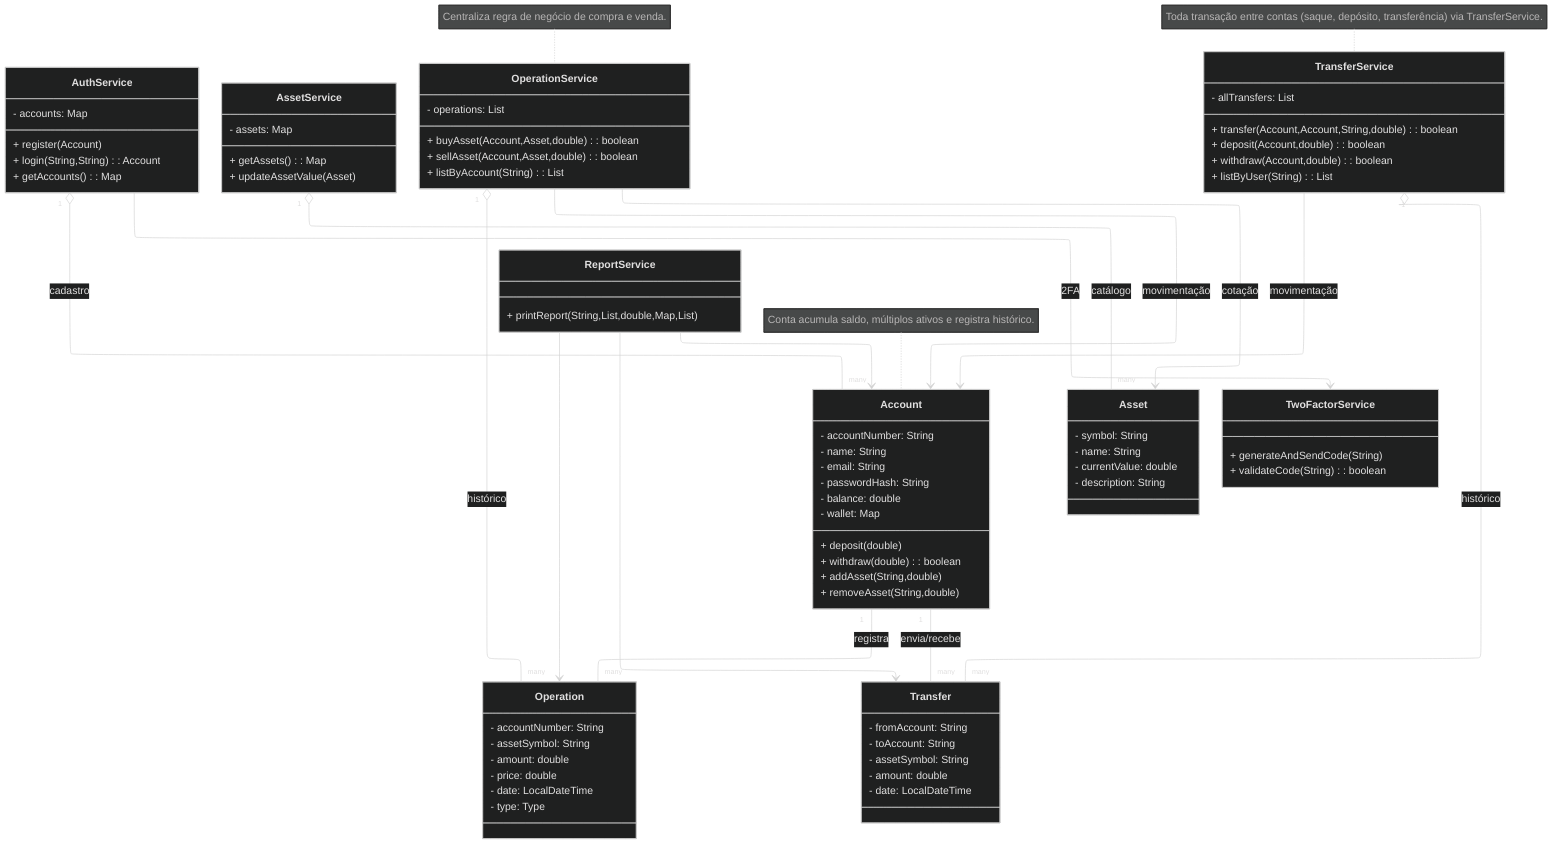 ---
config:
  theme: dark
  layout: elk
---
classDiagram
direction TB
class Account {
  - accountNumber: String
  - name: String
  - email: String
  - passwordHash: String
  - balance: double
  - wallet: Map<String,Double>
  + deposit(double)
  + withdraw(double): boolean
  + addAsset(String,double)
  + removeAsset(String,double)
}
class Asset {
  - symbol: String
  - name: String
  - currentValue: double
  - description: String
}
class Operation {
  - accountNumber: String
  - assetSymbol: String
  - amount: double
  - price: double
  - date: LocalDateTime
  - type: Type
}
class Transfer {
  - fromAccount: String
  - toAccount: String
  - assetSymbol: String
  - amount: double
  - date: LocalDateTime
}
class AuthService {
  - accounts: Map<String,Account>
  + register(Account)
  + login(String,String): Account
  + getAccounts(): Map<String,Account>
}
class TwoFactorService {
  + generateAndSendCode(String)
  + validateCode(String): boolean
}
class AssetService {
  - assets: Map<String,Asset>
  + getAssets(): Map<String,Asset>
  + updateAssetValue(Asset)
}
class OperationService {
  - operations: List<Operation>
  + buyAsset(Account,Asset,double): boolean
  + sellAsset(Account,Asset,double): boolean
  + listByAccount(String): List<Operation>
}
class TransferService {
  - allTransfers: List<Transfer>
  + transfer(Account,Account,String,double): boolean
  + deposit(Account,double): boolean
  + withdraw(Account,double): boolean
  + listByUser(String): List<Transfer>
}
class ReportService {
  + printReport(String,List<Operation>,double,Map<String,Double>,List<Transfer>)
}
AuthService "1" o-- "many" Account : cadastro
AuthService --> TwoFactorService : 2FA
Account "1" -- "many" Operation : registra
Account "1" -- "many" Transfer : envia/recebe
AssetService "1" o-- "many" Asset : catálogo
OperationService "1" o-- "many" Operation : histórico
TransferService "1" o-- "many" Transfer : histórico
OperationService --> Account : movimentação
OperationService --> Asset : cotação
TransferService --> Account : movimentação
ReportService --> Account
ReportService --> Operation
ReportService --> Transfer
note for Account "Conta acumula saldo, múltiplos ativos e registra histórico."
note for OperationService "Centraliza regra de negócio de compra e venda."
note for TransferService "Toda transação entre contas (saque, depósito, transferência) via TransferService."